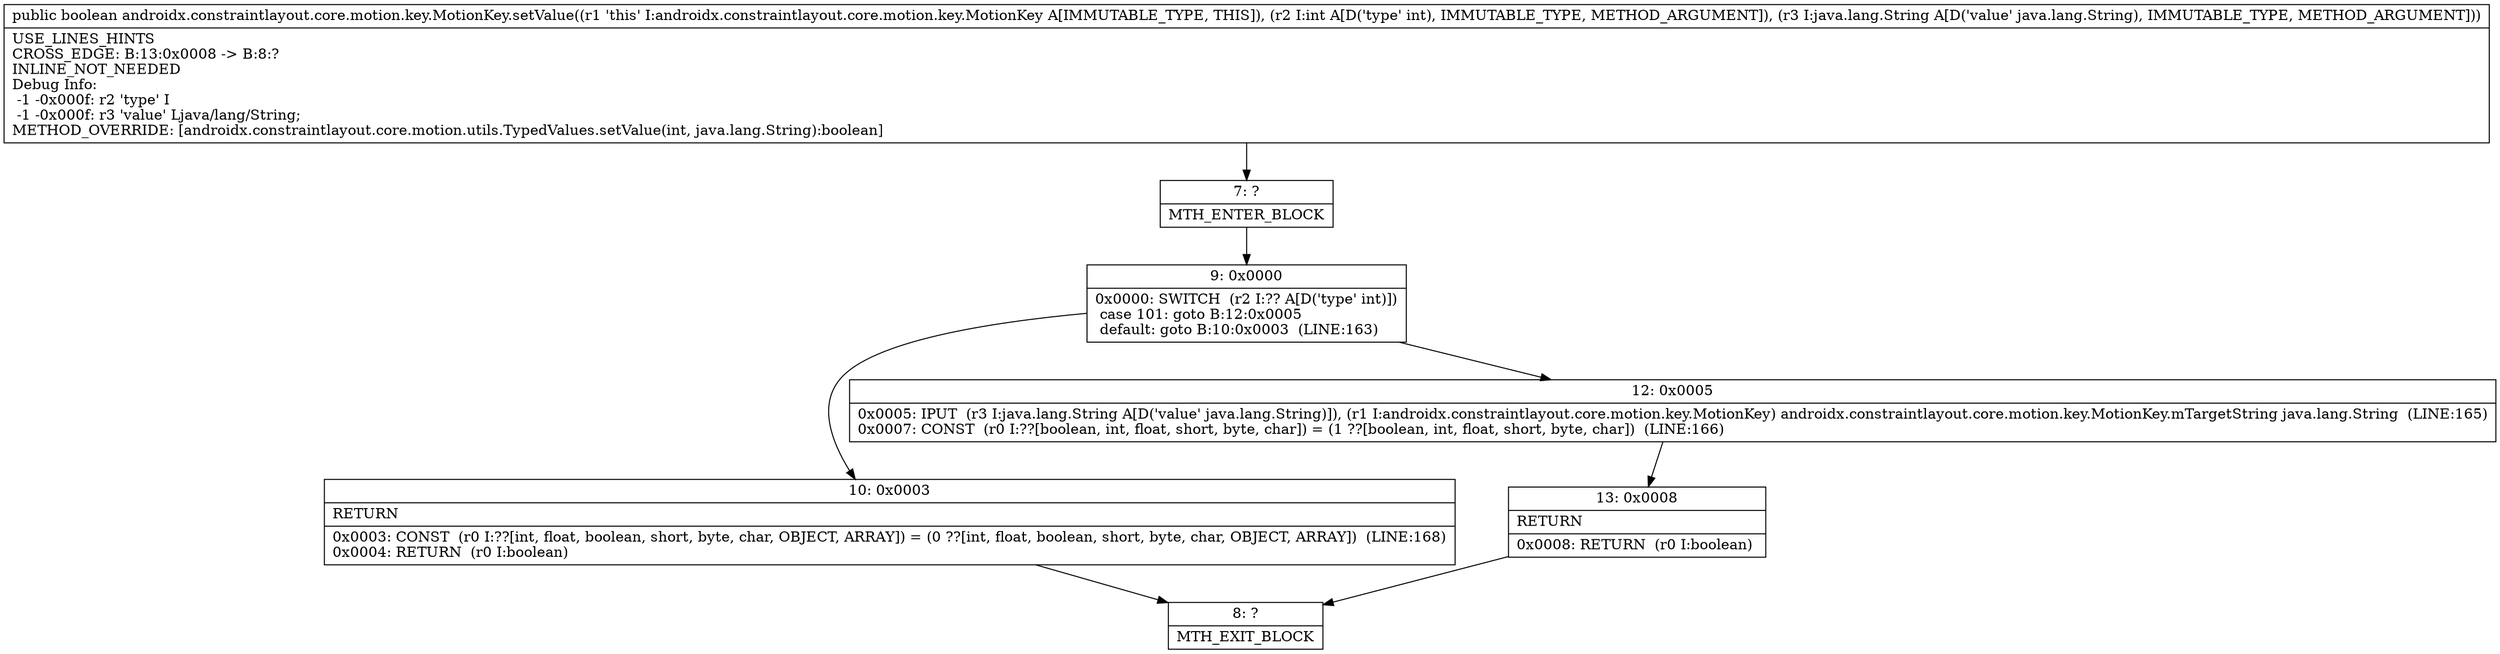 digraph "CFG forandroidx.constraintlayout.core.motion.key.MotionKey.setValue(ILjava\/lang\/String;)Z" {
Node_7 [shape=record,label="{7\:\ ?|MTH_ENTER_BLOCK\l}"];
Node_9 [shape=record,label="{9\:\ 0x0000|0x0000: SWITCH  (r2 I:?? A[D('type' int)])\l case 101: goto B:12:0x0005\l default: goto B:10:0x0003  (LINE:163)\l}"];
Node_10 [shape=record,label="{10\:\ 0x0003|RETURN\l|0x0003: CONST  (r0 I:??[int, float, boolean, short, byte, char, OBJECT, ARRAY]) = (0 ??[int, float, boolean, short, byte, char, OBJECT, ARRAY])  (LINE:168)\l0x0004: RETURN  (r0 I:boolean) \l}"];
Node_8 [shape=record,label="{8\:\ ?|MTH_EXIT_BLOCK\l}"];
Node_12 [shape=record,label="{12\:\ 0x0005|0x0005: IPUT  (r3 I:java.lang.String A[D('value' java.lang.String)]), (r1 I:androidx.constraintlayout.core.motion.key.MotionKey) androidx.constraintlayout.core.motion.key.MotionKey.mTargetString java.lang.String  (LINE:165)\l0x0007: CONST  (r0 I:??[boolean, int, float, short, byte, char]) = (1 ??[boolean, int, float, short, byte, char])  (LINE:166)\l}"];
Node_13 [shape=record,label="{13\:\ 0x0008|RETURN\l|0x0008: RETURN  (r0 I:boolean) \l}"];
MethodNode[shape=record,label="{public boolean androidx.constraintlayout.core.motion.key.MotionKey.setValue((r1 'this' I:androidx.constraintlayout.core.motion.key.MotionKey A[IMMUTABLE_TYPE, THIS]), (r2 I:int A[D('type' int), IMMUTABLE_TYPE, METHOD_ARGUMENT]), (r3 I:java.lang.String A[D('value' java.lang.String), IMMUTABLE_TYPE, METHOD_ARGUMENT]))  | USE_LINES_HINTS\lCROSS_EDGE: B:13:0x0008 \-\> B:8:?\lINLINE_NOT_NEEDED\lDebug Info:\l  \-1 \-0x000f: r2 'type' I\l  \-1 \-0x000f: r3 'value' Ljava\/lang\/String;\lMETHOD_OVERRIDE: [androidx.constraintlayout.core.motion.utils.TypedValues.setValue(int, java.lang.String):boolean]\l}"];
MethodNode -> Node_7;Node_7 -> Node_9;
Node_9 -> Node_10;
Node_9 -> Node_12;
Node_10 -> Node_8;
Node_12 -> Node_13;
Node_13 -> Node_8;
}

